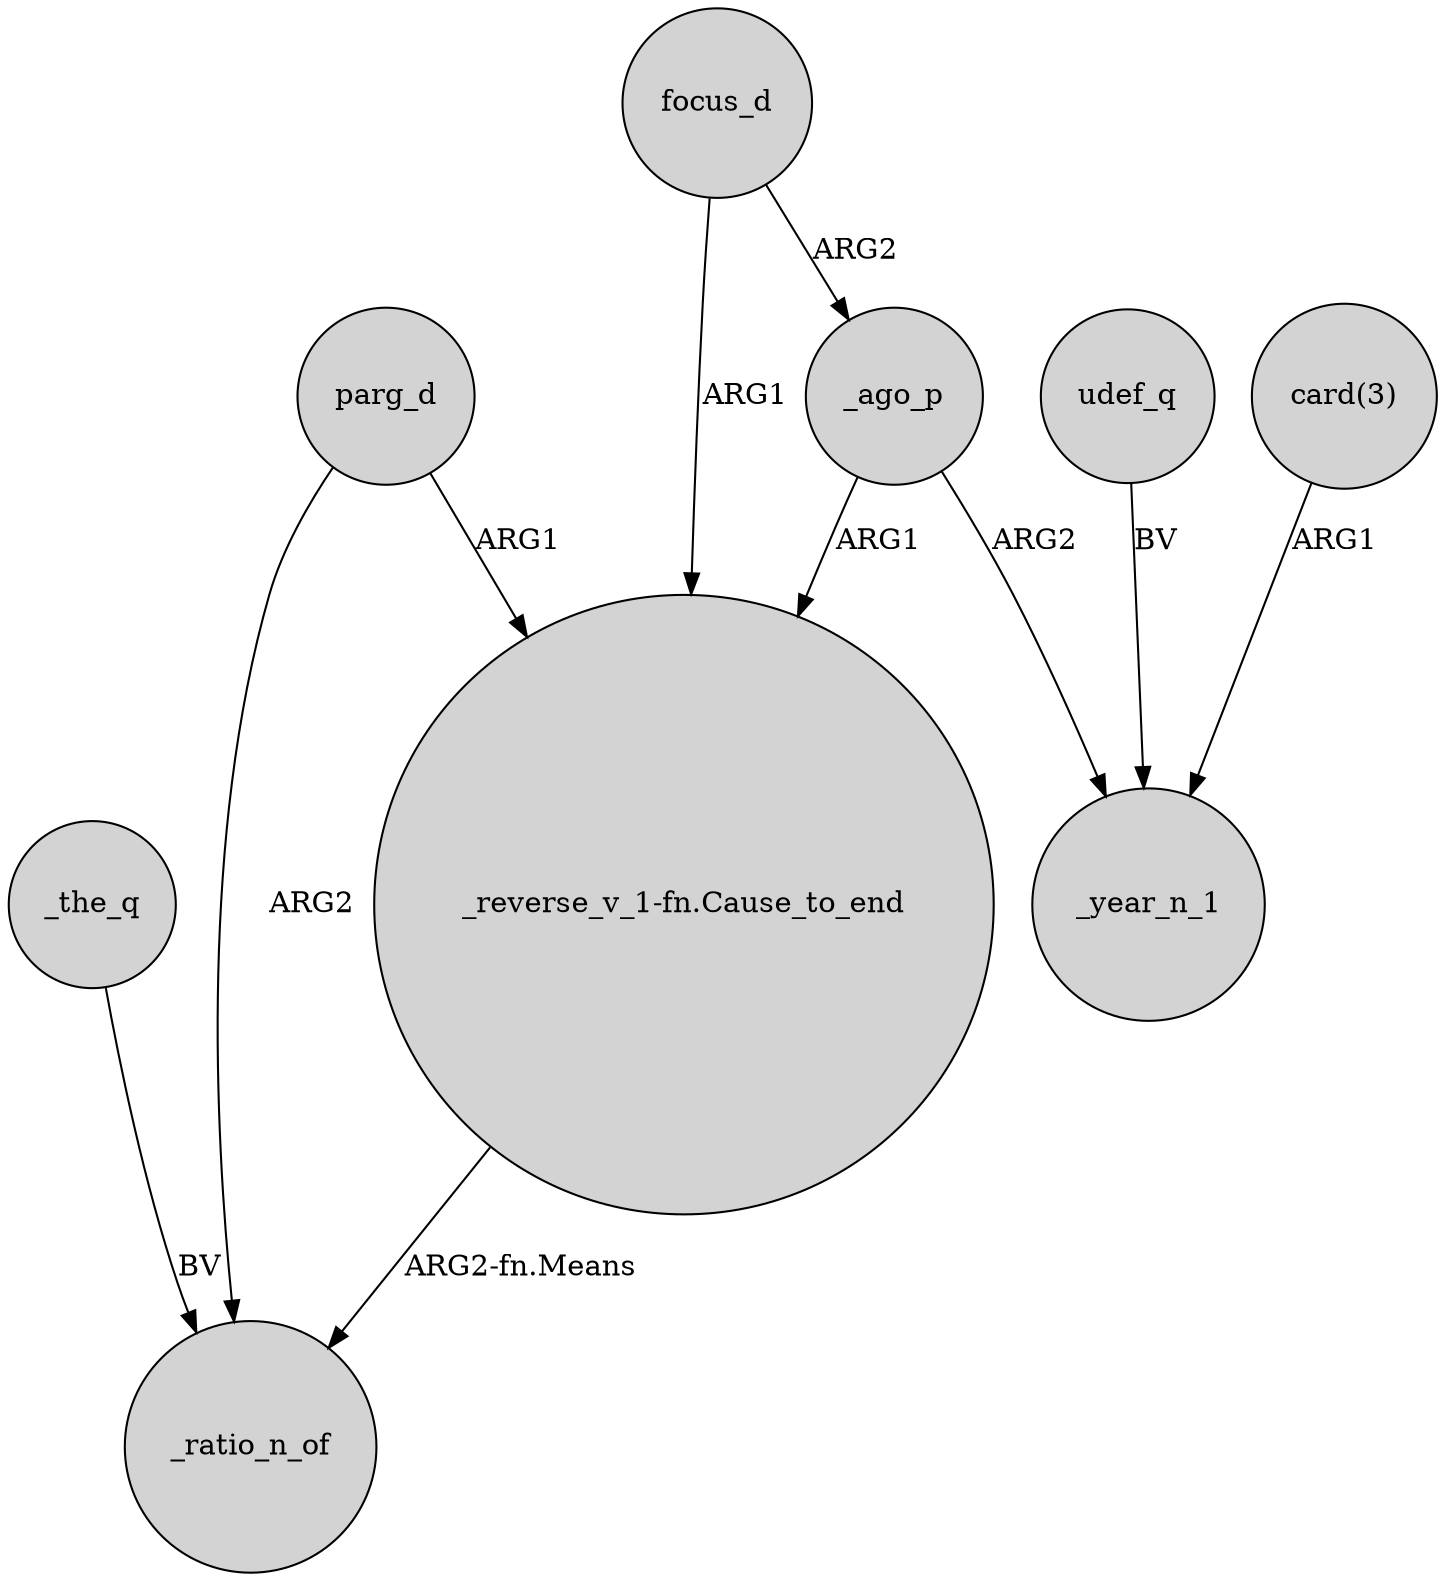 digraph {
	node [shape=circle style=filled]
	_ago_p -> "_reverse_v_1-fn.Cause_to_end" [label=ARG1]
	_the_q -> _ratio_n_of [label=BV]
	parg_d -> "_reverse_v_1-fn.Cause_to_end" [label=ARG1]
	udef_q -> _year_n_1 [label=BV]
	"_reverse_v_1-fn.Cause_to_end" -> _ratio_n_of [label="ARG2-fn.Means"]
	"card(3)" -> _year_n_1 [label=ARG1]
	focus_d -> "_reverse_v_1-fn.Cause_to_end" [label=ARG1]
	parg_d -> _ratio_n_of [label=ARG2]
	focus_d -> _ago_p [label=ARG2]
	_ago_p -> _year_n_1 [label=ARG2]
}
